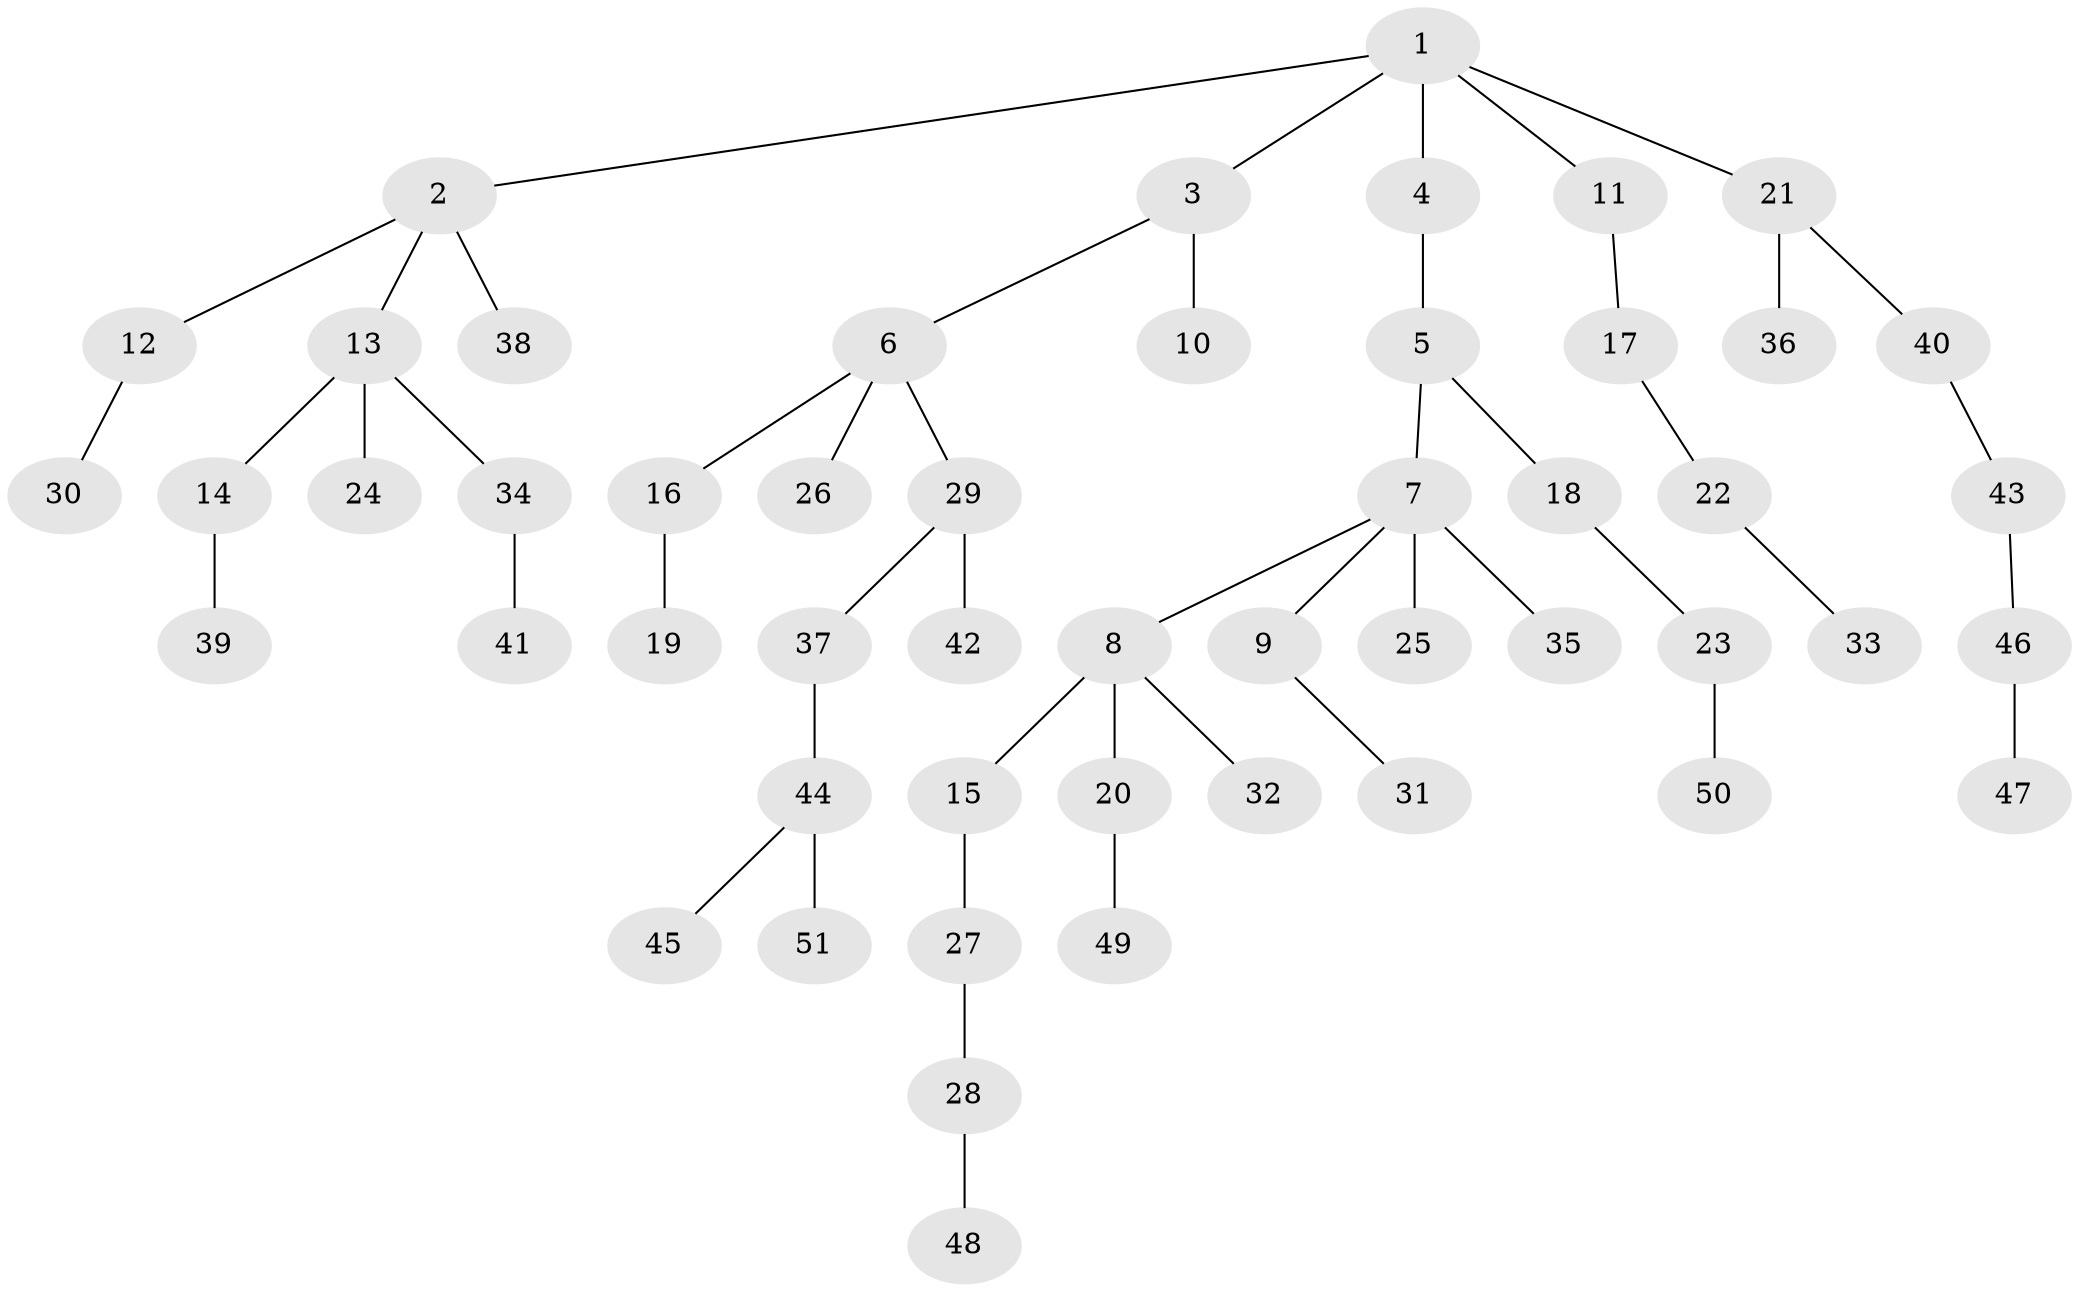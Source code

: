 // Generated by graph-tools (version 1.1) at 2025/52/03/09/25 04:52:26]
// undirected, 51 vertices, 50 edges
graph export_dot {
graph [start="1"]
  node [color=gray90,style=filled];
  1;
  2;
  3;
  4;
  5;
  6;
  7;
  8;
  9;
  10;
  11;
  12;
  13;
  14;
  15;
  16;
  17;
  18;
  19;
  20;
  21;
  22;
  23;
  24;
  25;
  26;
  27;
  28;
  29;
  30;
  31;
  32;
  33;
  34;
  35;
  36;
  37;
  38;
  39;
  40;
  41;
  42;
  43;
  44;
  45;
  46;
  47;
  48;
  49;
  50;
  51;
  1 -- 2;
  1 -- 3;
  1 -- 4;
  1 -- 11;
  1 -- 21;
  2 -- 12;
  2 -- 13;
  2 -- 38;
  3 -- 6;
  3 -- 10;
  4 -- 5;
  5 -- 7;
  5 -- 18;
  6 -- 16;
  6 -- 26;
  6 -- 29;
  7 -- 8;
  7 -- 9;
  7 -- 25;
  7 -- 35;
  8 -- 15;
  8 -- 20;
  8 -- 32;
  9 -- 31;
  11 -- 17;
  12 -- 30;
  13 -- 14;
  13 -- 24;
  13 -- 34;
  14 -- 39;
  15 -- 27;
  16 -- 19;
  17 -- 22;
  18 -- 23;
  20 -- 49;
  21 -- 36;
  21 -- 40;
  22 -- 33;
  23 -- 50;
  27 -- 28;
  28 -- 48;
  29 -- 37;
  29 -- 42;
  34 -- 41;
  37 -- 44;
  40 -- 43;
  43 -- 46;
  44 -- 45;
  44 -- 51;
  46 -- 47;
}

